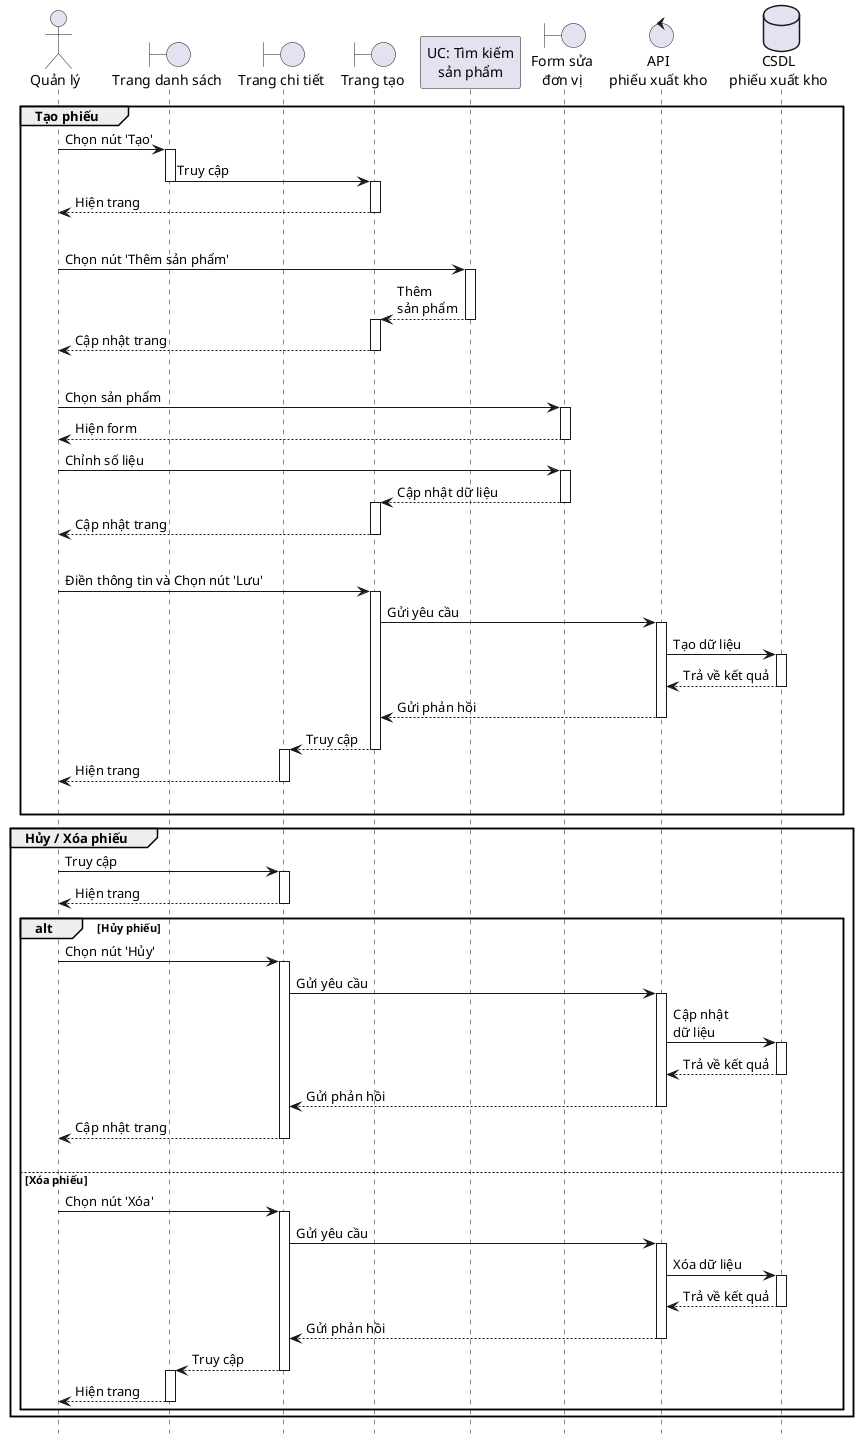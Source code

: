 @startuml ExportReportManage
hide footbox

actor User as "Quản lý"
boundary ListPage as "Trang danh sách"
boundary DetailsPage as "Trang chi tiết"
boundary CreatePage as "Trang tạo"
participant ProductSearch as "UC: Tìm kiếm\nsản phẩm"
boundary EditItemPage as "Form sửa\nđơn vị"
control API as "API\nphiếu xuất kho"
database Database as "CSDL\nphiếu xuất kho"

group Tạo phiếu
    User -> ListPage ++ : Chọn nút 'Tạo'
    ListPage -> CreatePage --++ : Truy cập
    CreatePage --> User -- : Hiện trang
    |||
    User -> ProductSearch ++ : Chọn nút 'Thêm sản phẩm'
    ProductSearch --> CreatePage --++ : Thêm\nsản phẩm
    CreatePage --> User -- : Cập nhật trang
    |||
    User -> EditItemPage ++ : Chọn sản phẩm
    EditItemPage --> User -- : Hiện form
    User -> EditItemPage ++ : Chỉnh số liệu
    EditItemPage --> CreatePage --++ : Cập nhật dữ liệu
    CreatePage --> User -- : Cập nhật trang
    |||
    User -> CreatePage ++ : Điền thông tin và Chọn nút 'Lưu'
    CreatePage -> API ++ : Gửi yêu cầu
    API -> Database ++ : Tạo dữ liệu
    Database --> API -- : Trả về kết quả
    API --> CreatePage -- : Gửi phản hồi
    CreatePage --> DetailsPage --++ : Truy cập
    DetailsPage --> User -- : Hiện trang
    |||
end

group Hủy / Xóa phiếu
    User -> DetailsPage ++ : Truy cập
    DetailsPage --> User -- : Hiện trang

    alt Hủy phiếu
        User -> DetailsPage ++ : Chọn nút 'Hủy'
        DetailsPage -> API ++ : Gửi yêu cầu
        API -> Database ++ : Cập nhật\ndữ liệu
        Database --> API -- : Trả về kết quả
        API --> DetailsPage -- : Gửi phản hồi
        DetailsPage --> User -- : Cập nhật trang
        |||
    else Xóa phiếu
        User -> DetailsPage ++ : Chọn nút 'Xóa'
        DetailsPage -> API ++ : Gửi yêu cầu
        API -> Database ++ : Xóa dữ liệu
        Database --> API -- : Trả về kết quả
        API --> DetailsPage -- : Gửi phản hồi
        DetailsPage --> ListPage --++ : Truy cập
        ListPage --> User -- : Hiện trang
    end
end

@enduml
